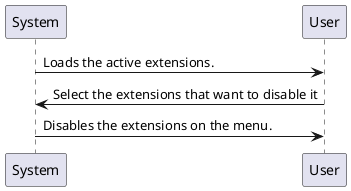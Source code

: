 @startuml doc-files/core01_01_analyse.png
System-> User : Loads the active extensions.
User -> System: Select the extensions that want to disable it
System-> User : Disables the extensions on the menu.
@enduml
